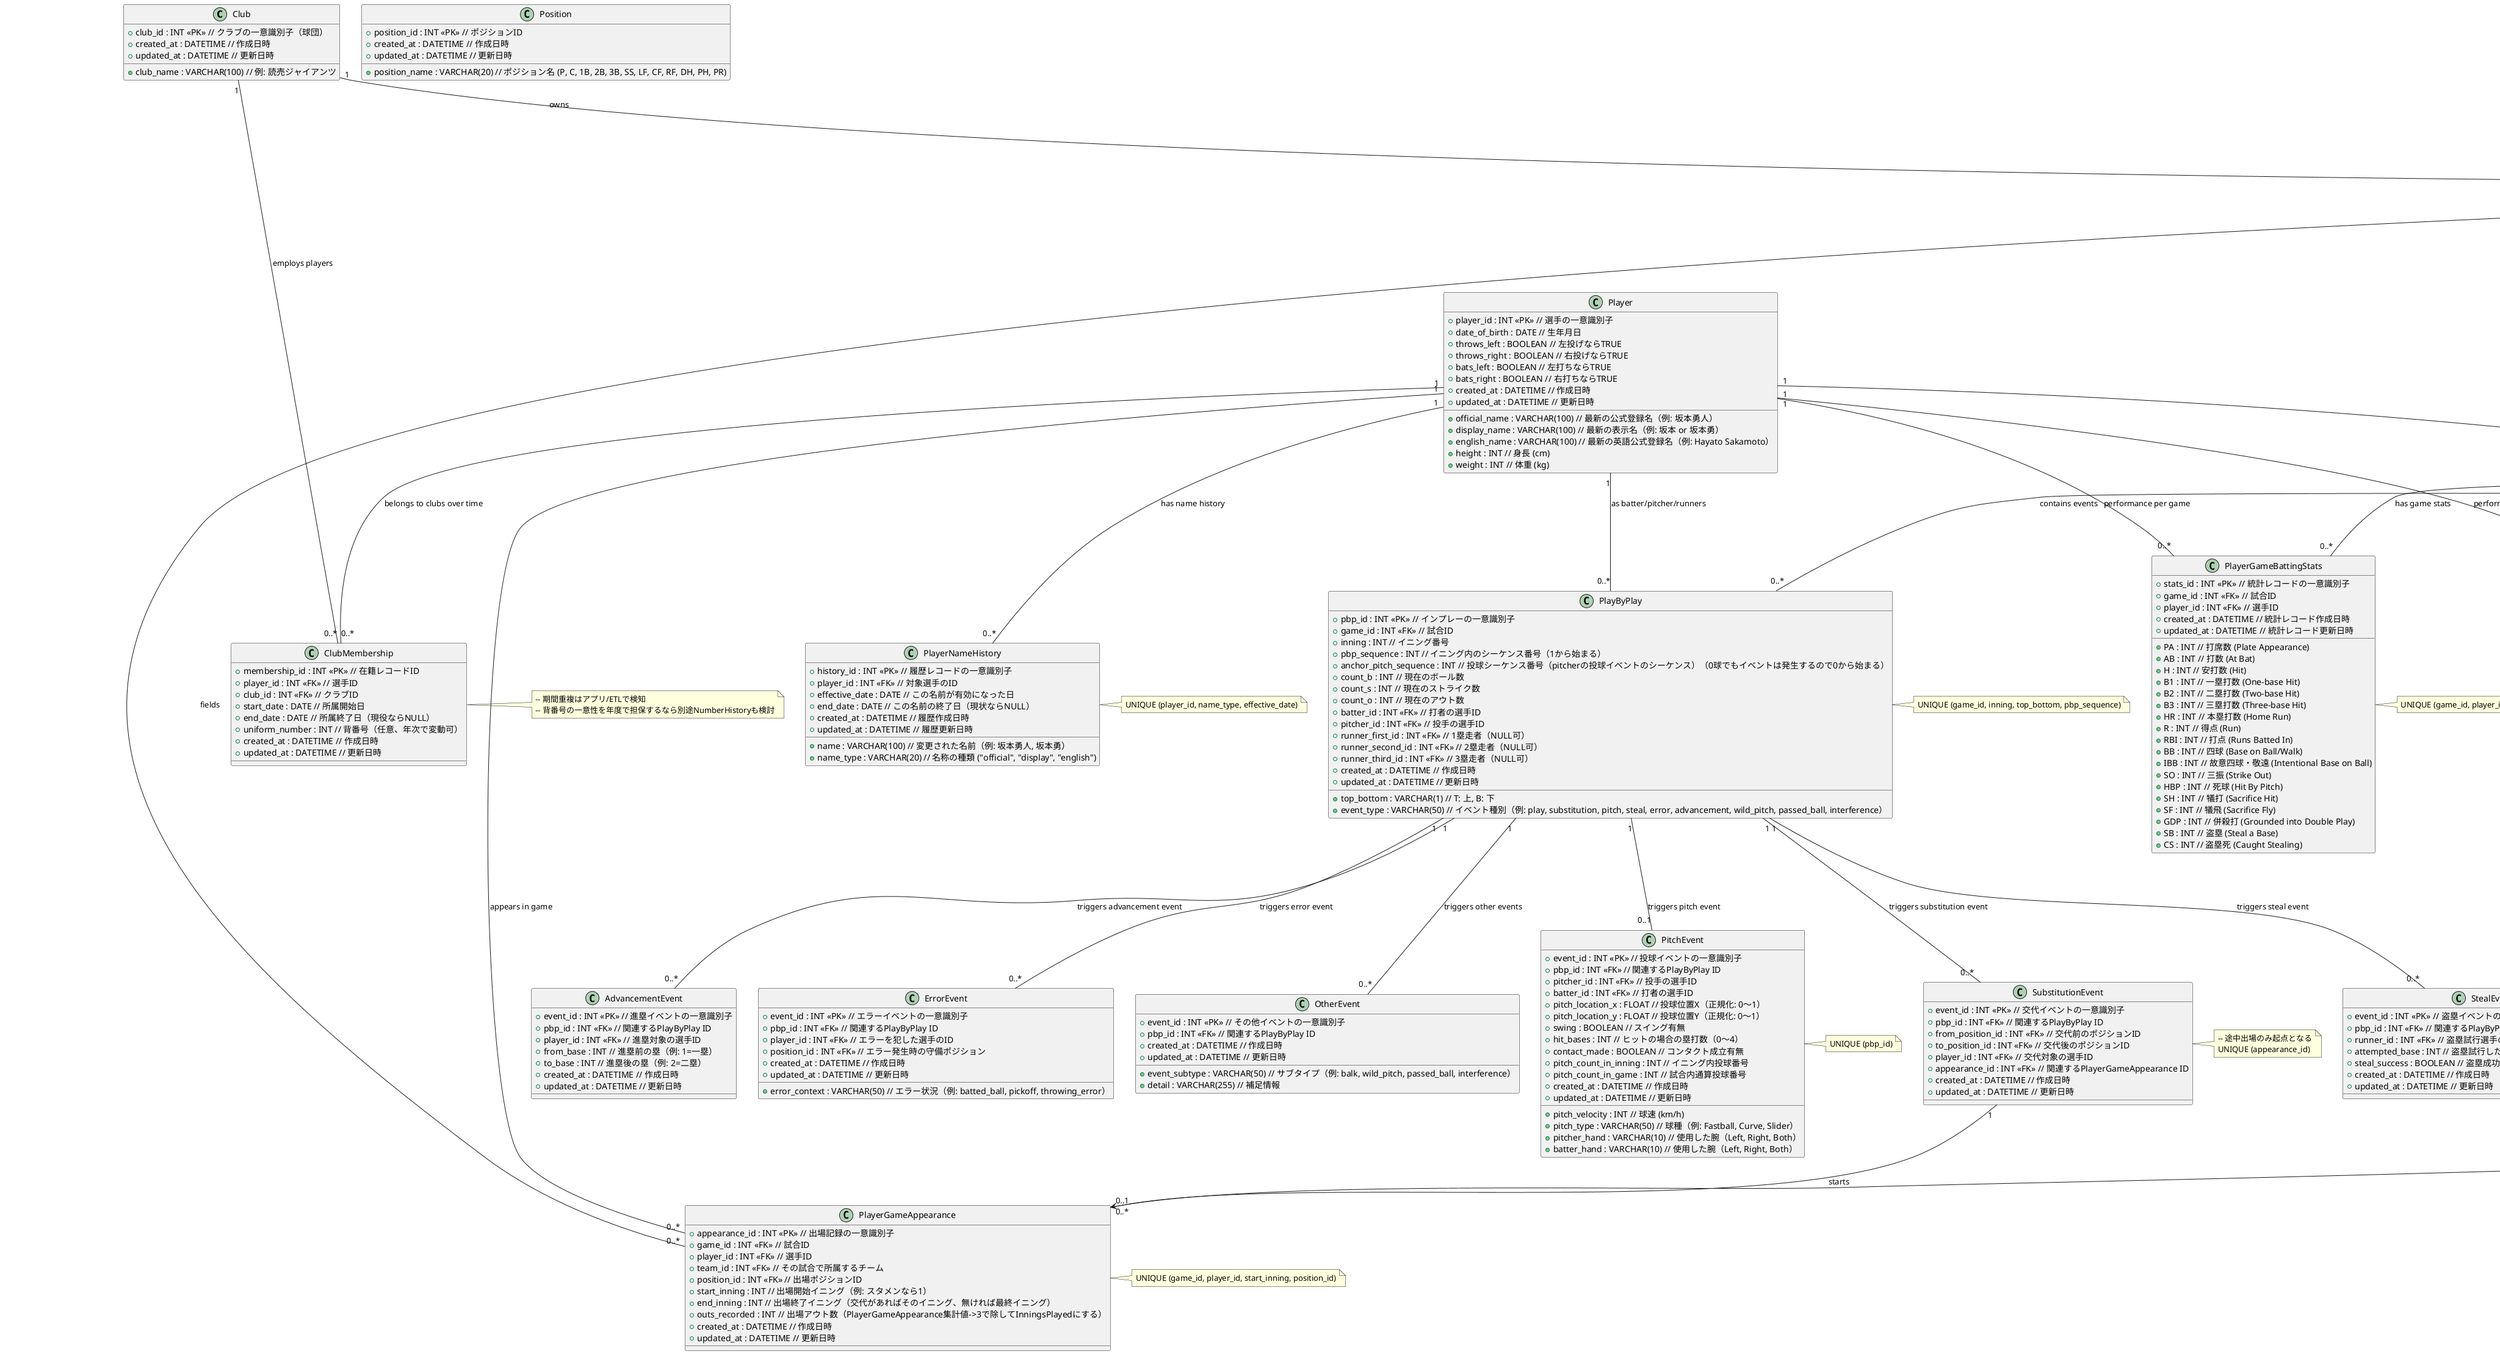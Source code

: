 @startuml schema
' ==========================
' チーム・球場・試合関連
' ==========================

' クラブ（親組織）：一軍/ファームの上位概念
class Club {
  + club_id : INT <<PK>> // クラブの一意識別子（球団）
  + club_name : VARCHAR(100) // 例: 読売ジャイアンツ
  + created_at : DATETIME // 作成日時
  + updated_at : DATETIME // 更新日時
}

' チーム（編成単位）：一軍/ファームなど
class Team {
  + team_id : INT <<PK>> // チームの一意識別子
  + club_id : INT <<FK>> // 所属クラブID
  + team_name : VARCHAR(100) // チーム名（例: 読売ジャイアンツ（一軍） など）
  + league : VARCHAR(50) // 所属リーグ（例：Central、Eastern など）
  + level : VARCHAR(20) // レベル（First, Farm など）
  + created_at : DATETIME // レコード作成日時
  + updated_at : DATETIME // 最終更新日時
}

Club "1" -- "0..*" Team : "owns"


' 球場テーブル：各球場の基本情報を管理
class Stadium {
  + stadium_id : INT <<PK>> // 球場の一意識別子
  + stadium_name : VARCHAR(100) // 球場名
  + is_dome : BOOLEAN // ドーム球場の場合TRUE
  + created_at : DATETIME // レコード作成日時
  + updated_at : DATETIME // 最終更新日時
}

' 試合カテゴリテーブル：試合種別（公式戦、ファーム、交流戦など）を管理
class GameCategory {
  + category_id : INT <<PK>> // カテゴリの一意識別子
  + category_name : VARCHAR(50) // 例: Official, Farm, Interleague, CS, JapanSeries, Open
  + created_at : DATETIME // 作成日時
  + updated_at : DATETIME // 更新日時
}

' 試合テーブル：各試合の詳細情報を管理
class Game {
  + game_id : INT <<PK>> // 試合の一意識別子
  + season_year : INT // シーズン年度（2月始まり）
  + game_date : DATE // 試合日
  + stadium_id : INT <<FK>> // 使用球場ID
  + home_team_id : INT <<FK>> // ホームチームID
  + away_team_id : INT <<FK>> // アウェイチームID
  + final_score_home : INT // ホームチーム最終得点
  + final_score_away : INT // アウェイチーム最終得点
  + status : VARCHAR(20) // 試合状態（scheduled, completed, cancelled）
  + is_nighter : BOOLEAN // ナイターかどうか(17時以降開始ならTRUE)
  + category_id : INT <<FK>> // 試合カテゴリID
  + source_yahoo_id : VARCHAR(20) // Yahoo!の試合ID(例：2021029801)
  + created_at : DATETIME // 作成日時
  + updated_at : DATETIME // 更新日時
}

Team "1" -- "0..*" Game : "hosts/visits"
Stadium "1" -- "0..*" Game : "hosts"
GameCategory "1" -- "0..*" Game : "categorizes"

' ==========================
' 選手・所属関連
' ==========================

' プレイヤーテーブル：各選手の最新の名前情報を管理
class Player {
  + player_id : INT <<PK>> // 選手の一意識別子
  + official_name : VARCHAR(100) // 最新の公式登録名（例: 坂本勇人）
  + display_name : VARCHAR(100) // 最新の表示名（例: 坂本 or 坂本勇）
  + english_name : VARCHAR(100) // 最新の英語公式登録名（例: Hayato Sakamoto）
  + date_of_birth : DATE // 生年月日
  + height : INT // 身長 (cm)
  + weight : INT // 体重 (kg)
  + throws_left : BOOLEAN // 左投げならTRUE
  + throws_right : BOOLEAN // 右投げならTRUE
  + bats_left : BOOLEAN // 左打ちならTRUE
  + bats_right : BOOLEAN // 右打ちならTRUE
  + created_at : DATETIME // 作成日時
  + updated_at : DATETIME // 更新日時
}

' PlayerNameHistoryテーブル：公式登録名・表示名の変更履歴を管理
class PlayerNameHistory {
  + history_id : INT <<PK>> // 履歴レコードの一意識別子
  + player_id : INT <<FK>> // 対象選手のID
  + name : VARCHAR(100) // 変更された名前（例: 坂本勇人, 坂本勇）
  + name_type : VARCHAR(20) // 名称の種類 ("official", "display", "english")
  + effective_date : DATE // この名前が有効になった日
  + end_date : DATE // この名前の終了日（現状ならNULL）
  + created_at : DATETIME // 履歴作成日時
  + updated_at : DATETIME // 履歴更新日時
}

' クラブ在籍（所属）履歴：選手はクラブに所属する（チームではなくクラブ）
class ClubMembership {
  + membership_id : INT <<PK>> // 在籍レコードID
  + player_id : INT <<FK>> // 選手ID
  + club_id : INT <<FK>> // クラブID
  + start_date : DATE // 所属開始日
  + end_date : DATE // 所属終了日（現役ならNULL）
  + uniform_number : INT // 背番号（任意、年次で変動可）
  + created_at : DATETIME // 作成日時
  + updated_at : DATETIME // 更新日時
}

Player "1" -- "0..*" ClubMembership : "belongs to clubs over time"
Club "1" -- "0..*" ClubMembership : "employs players"
Player "1" -- "0..*" PlayerNameHistory : "has name history"

' 出場状況テーブル：各試合での出場情報（スタメン・交代含む）
class PlayerGameAppearance {
  + appearance_id : INT <<PK>> // 出場記録の一意識別子
  + game_id : INT <<FK>> // 試合ID
  + player_id : INT <<FK>> // 選手ID
  + team_id : INT <<FK>> // その試合で所属するチーム
  + position_id : INT <<FK>> // 出場ポジションID
  + start_inning : INT // 出場開始イニング（例: スタメンなら1）
  + end_inning : INT // 出場終了イニング（交代があればそのイニング、無ければ最終イニング）
  + outs_recorded : INT // 出場アウト数（PlayerGameAppearance集計値->3で除してInningsPlayedにする）
  + created_at : DATETIME // 作成日時
  + updated_at : DATETIME // 更新日時
}

Team "1" -- "0..*" PlayerGameAppearance : "fields"
Game "1" -- "0..*" PlayerGameAppearance : "has appearance records"
Player "1" -- "0..*" PlayerGameAppearance : "appears in game"

' ==========================
' インプレー毎のイベント（PlayByPlay）
' ==========================
class PlayByPlay {
  + pbp_id : INT <<PK>> // インプレーの一意識別子
  + game_id : INT <<FK>> // 試合ID
  + inning : INT // イニング番号
  + top_bottom : VARCHAR(1) // T: 上, B: 下
  + pbp_sequence : INT // イニング内のシーケンス番号（1から始まる）
  + anchor_pitch_sequence : INT // 投球シーケンス番号（pitcherの投球イベントのシーケンス）（0球でもイベントは発生するので0から始まる）
  + count_b : INT // 現在のボール数
  + count_s : INT // 現在のストライク数
  + count_o : INT // 現在のアウト数
  + batter_id : INT <<FK>> // 打者の選手ID
  + pitcher_id : INT <<FK>> // 投手の選手ID
  + runner_first_id : INT <<FK>> // 1塁走者（NULL可）
  + runner_second_id : INT <<FK>> // 2塁走者（NULL可）
  + runner_third_id : INT <<FK>> // 3塁走者（NULL可）
  + event_type : VARCHAR(50) // イベント種別（例: play, substitution, pitch, steal, error, advancement, wild_pitch, passed_ball, interference）
  + created_at : DATETIME // 作成日時
  + updated_at : DATETIME // 更新日時
}

Game "1" -- "0..*" PlayByPlay : "contains events"
Player "1" -- "0..*" PlayByPlay : "as batter/pitcher/runners"

' ==========================
' 各イベントテーブル
' ==========================
class PitchEvent {
  + event_id : INT <<PK>> // 投球イベントの一意識別子
  + pbp_id : INT <<FK>> // 関連するPlayByPlay ID
  + pitcher_id : INT <<FK>> // 投手の選手ID
  + batter_id : INT <<FK>> // 打者の選手ID
  + pitch_velocity : INT // 球速 (km/h)
  + pitch_type : VARCHAR(50) // 球種（例: Fastball, Curve, Slider）
  + pitch_location_x : FLOAT // 投球位置X（正規化: 0～1）
  + pitch_location_y : FLOAT // 投球位置Y（正規化: 0～1）
  + swing : BOOLEAN // スイング有無
  + hit_bases : INT // ヒットの場合の塁打数（0～4）
  + contact_made : BOOLEAN // コンタクト成立有無
  + pitcher_hand : VARCHAR(10) // 使用した腕（Left, Right, Both）
  + batter_hand : VARCHAR(10) // 使用した腕（Left, Right, Both）
  + pitch_count_in_inning : INT // イニング内投球番号
  + pitch_count_in_game : INT // 試合内通算投球番号
  + created_at : DATETIME // 作成日時
  + updated_at : DATETIME // 更新日時
}

' PBP 1件につき PitchEvent は最大1（非投球PBPの場合は0）
PlayByPlay "1" -- "0..1" PitchEvent : "triggers pitch event"

class StealEvent {
  + event_id : INT <<PK>> // 盗塁イベントの一意識別子
  + pbp_id : INT <<FK>> // 関連するPlayByPlay ID
  + runner_id : INT <<FK>> // 盗塁試行選手のID
  + attempted_base : INT // 盗塁試行した塁（2=二塁, 3=三塁, 4=本塁）
  + steal_success : BOOLEAN // 盗塁成功ならTRUE
  + created_at : DATETIME // 作成日時
  + updated_at : DATETIME // 更新日時
}

PlayByPlay "1" -- "0..*" StealEvent : "triggers steal event"

class SubstitutionEvent {
  + event_id : INT <<PK>> // 交代イベントの一意識別子
  + pbp_id : INT <<FK>> // 関連するPlayByPlay ID
  + from_position_id : INT <<FK>> // 交代前のポジションID
  + to_position_id : INT <<FK>> // 交代後のポジションID
  + player_id : INT <<FK>> // 交代対象の選手ID
  + appearance_id : INT <<FK>> // 関連するPlayerGameAppearance ID
  + created_at : DATETIME // 作成日時
  + updated_at : DATETIME // 更新日時
}
' 途中出場のみ：イベント1件が“新規appearance”を起動
PlayByPlay "1" -- "0..*" SubstitutionEvent : "triggers substitution event"
SubstitutionEvent "1" --> "0..1" PlayerGameAppearance : "starts"

class AdvancementEvent {
  + event_id : INT <<PK>> // 進塁イベントの一意識別子
  + pbp_id : INT <<FK>> // 関連するPlayByPlay ID
  + player_id : INT <<FK>> // 進塁対象の選手ID
  + from_base : INT // 進塁前の塁（例: 1=一塁）
  + to_base : INT // 進塁後の塁（例: 2=二塁）
  + created_at : DATETIME // 作成日時
  + updated_at : DATETIME // 更新日時
}

PlayByPlay "1" -- "0..*" AdvancementEvent : "triggers advancement event"

class ErrorEvent {
  + event_id : INT <<PK>> // エラーイベントの一意識別子
  + pbp_id : INT <<FK>> // 関連するPlayByPlay ID
  + player_id : INT <<FK>> // エラーを犯した選手のID
  + position_id : INT <<FK>> // エラー発生時の守備ポジション
  + error_context : VARCHAR(50) // エラー状況（例: batted_ball, pickoff, throwing_error）
  + created_at : DATETIME // 作成日時
  + updated_at : DATETIME // 更新日時
}

PlayByPlay "1" -- "0..*" ErrorEvent : "triggers error event"

class OtherEvent {
  + event_id : INT <<PK>> // その他イベントの一意識別子
  + pbp_id : INT <<FK>> // 関連するPlayByPlay ID
  + event_subtype : VARCHAR(50) // サブタイプ（例: balk, wild_pitch, passed_ball, interference）
  + detail : VARCHAR(255) // 補足情報
  + created_at : DATETIME // 作成日時
  + updated_at : DATETIME // 更新日時
}

PlayByPlay "1" -- "0..*" OtherEvent : "triggers other events"

' ==========================
' 個人成績テーブル：試合単位（打撃・投手・守備）の統計
' ==========================
class PlayerGameBattingStats {
  + stats_id : INT <<PK>> // 統計レコードの一意識別子
  + game_id : INT <<FK>> // 試合ID
  + player_id : INT <<FK>> // 選手ID
  + PA : INT // 打席数 (Plate Appearance)
  + AB : INT // 打数 (At Bat)
  + H : INT // 安打数 (Hit)
  + B1 : INT // 一塁打数 (One-base Hit)
  + B2 : INT // 二塁打数 (Two-base Hit)
  + B3 : INT // 三塁打数 (Three-base Hit)
  + HR : INT // 本塁打数 (Home Run)
  + R : INT // 得点 (Run)
  + RBI : INT // 打点 (Runs Batted In)
  + BB : INT // 四球 (Base on Ball/Walk)
  + IBB : INT // 故意四球・敬遠 (Intentional Base on Ball)
  + SO : INT // 三振 (Strike Out)
  + HBP : INT // 死球 (Hit By Pitch)
  + SH : INT // 犠打 (Sacrifice Hit)
  + SF : INT // 犠飛 (Sacrifice Fly)
  + GDP : INT // 併殺打 (Grounded into Double Play)
  + SB : INT // 盗塁 (Steal a Base)
  + CS : INT // 盗塁死 (Caught Stealing)
  + created_at : DATETIME // 統計レコード作成日時
  + updated_at : DATETIME // 統計レコード更新日時
}

Game "1" -- "0..*" PlayerGameBattingStats : "has game stats"
Player "1" -- "0..*" PlayerGameBattingStats : "performance per game"

class PlayerGamePitchingStats {
  + stats_id : INT <<PK>> // 統計レコードの一意識別子
  + game_id : INT <<FK>> // 試合ID
  + player_id : INT <<FK>> // 選手ID
  + W : INT // 勝利 (Win) 0 or 1
  + L : INT // 敗戦 (Lose) 0 or 1
  + G : INT // 登板 (Game) 0 or 1
  + GS : INT // 先発登板 (Games Started) 0 or 1
  + CG : INT // 完投 (Complete Game) 0 or 1
  + ShO : INT // 完封 (Shutout) 0 or 1
  + SV : INT // セーブ数 (Save) 0 or 1
  + HLD : INT // ホールド数 (Hold) 0 or 1
  + outs_recorded : INT // 出場アウト数（PlayerGameAppearance集計値->3で除してInningsPlayedにする）
  + TBF : INT // 対戦打者数 (Total Batters Faced)
  + H : INT // 被安打数 (Hits Allowed)
  + R : INT // 失点 (Runs Allowed)
  + ER : INT // 自責点 (Earned Runs)
  + HR : INT // 被本塁打数 (Home Runs Allowed)
  + BB : INT // 与四球数 (Walks and Given)
  + IBB : INT // 故意四球・敬遠数 (Intentional Base on Ball Given)
  + HBP : INT // 与死球数 (Hit By Pitch given)
  + WP : INT // ワイルドピッチ数 (Wild Pitch)
  + BK : INT // ボーク数 (Balk)
  + SO : INT // 奪三振 (Strikeout)
  + SB : INT // 許盗塁 (Stolen Base Allowed)
  + CS : INT // 盗塁刺 (Caught Stealing)
  + Pitches : INT // 投球数 (Total Pitches)
  + created_at : DATETIME // 統計レコード作成日時
  + updated_at : DATETIME // 統計レコード更新日時
}

Game "1" -- "0..*" PlayerGamePitchingStats : "has game stats"
Player "1" -- "0..*" PlayerGamePitchingStats : "performance per game"

class PlayerGameFieldingStats {
  + stats_id : INT <<PK>> // 統計レコードの一意識別子
  + game_id : INT <<FK>> // 試合ID
  + player_id : INT <<FK>> // 選手ID
  + G : INT // 試合数 (Games)
  + GS : INT // 先発出場 (Games Started)
  + outs_recorded : INT // 出場アウト数（PlayerGameAppearance集計値->3で除してInningsPlayedにする）
  + E : INT // 失策 (Errors)
  + SB : INT // 許盗塁 (Stolen Base Allowed) 捕手
  + CS : INT // 盗塁刺 (Caught Stealing) 捕手
  + WP : INT // 暴投・ワイルドピッチ (Wild Pitch) 捕手
  + PB : INT // 捕逸・パスボール (Passed Ball) 捕手
  + created_at : DATETIME // 統計レコード作成日時
  + updated_at : DATETIME // 統計レコード更新日時
}

Game "1" -- "0..*" PlayerGameFieldingStats : "has game stats"
Player "1" -- "0..*" PlayerGameFieldingStats : "performance per game"

' ==========================
' チーム成績テーブル：試合単位（打撃・投手・守備）の統計
' ==========================

class TeamGameBattingStats {
  + stats_id : INT <<PK>> // 統計レコードの一意識別子
  + game_id : INT <<FK>> // 試合ID
  + team_id : INT <<FK>> // チームID
  + PA : INT // 打席数 (Plate Appearance)
  + AB : INT // 打数 (At Bat)
  + H : INT // 安打数 (Hit)
  + B1 : INT // 一塁打数 (One-base Hit)
  + B2 : INT // 二塁打数 (Two-base Hit)
  + B3 : INT // 三塁打数 (Three-base Hit)
  + HR : INT // 本塁打数 (Home Run)
  + R : INT // 得点 (Run)
  + RBI : INT // 打点 (Runs Batted In)
  + BB : INT // 四球 (Base on Ball/Walk)
  + IBB : INT // 故意四球・敬遠 (Intentional Base on Ball)
  + SO : INT // 三振 (Strike Out)
  + HBP : INT // 死球 (Hit By Pitch)
  + SH : INT // 犠打 (Sacrifice Hit)
  + SF : INT // 犠飛 (Sacrifice Fly)
  + GDP : INT // 併殺打 (Grounded into Double Play)
  + SB : INT // 盗塁 (Steal a Base)
  + CS : INT // 盗塁死 (Caught Stealing)
  + created_at : DATETIME // 統計レコード作成日時
  + updated_at : DATETIME // 統計レコード更新日時
}

Game "1" -- "0..*" TeamGameBattingStats : "has game stats"
Team "1" -- "0..*" TeamGameBattingStats : "performance per game"

class TeamGamePitchingStats {
  + stats_id : INT <<PK>> // 統計レコードの一意識別子
  + game_id : INT <<FK>> // 試合ID
  + team_id : INT <<FK>> // チームID
  + W : INT // 勝利 (Win) 0 or 1
  + L : INT // 敗戦 (Lose) 0 or 1
  + G : INT // 試合数 (Game)
  + CG : INT // 完投 (Complete Game) 0 or 1
  + ShO : INT // 完封 (Shutout) 0 or 1
  + SV : INT // セーブ数 (Save) 0 or 1
  + HLD : INT // ホールド数 (Hold) 0 or 1
  + outs_recorded : INT // 出場アウト数（PlayerGameAppearance集計値->3で除してInningsPlayedにする）
  + TBF : INT // 対戦打者数 (Total Batters Faced)
  + H : INT // 被安打数 (Hits Allowed)
  + R : INT // 失点 (Runs Allowed)
  + ER : INT // 自責点 (Earned Runs)
  + HR : INT // 被本塁打数 (Home Runs Allowed)
  + BB : INT // 与四球数 (Walks and Given)
  + IBB : INT // 故意四球・敬遠数 (Intentional Base on Ball Given)
  + HBP : INT // 与死球数 (Hit By Pitch given)
  + WP : INT // ワイルドピッチ数 (Wild Pitch)
  + BK : INT // ボーク数 (Balk)
  + SO : INT // 奪三振 (Strikeout)
  + SB : INT // 許盗塁 (Stolen Base Allowed)
  + CS : INT // 盗塁刺 (Caught Stealing)
  + created_at : DATETIME // 統計レコード作成日時
  + updated_at : DATETIME // 統計レコード更新日時
}

Game "1" -- "0..*" TeamGamePitchingStats : "has game stats"
Team "1" -- "0..*" TeamGamePitchingStats : "performance per game"

class TeamGameFieldingStats {
  + stats_id : INT <<PK>> // 統計レコードの一意識別子
  + game_id : INT <<FK>> // 試合ID
  + team_id : INT <<FK>> // チームID
  + G : INT // 試合数 (Game)
  + E : INT // 失策 (Errors)
  + SB : INT // 許盗塁 (Stolen Base Allowed)
  + CS : INT // 盗塁刺 (Caught Stealing)
  + WP : INT // 暴投・ワイルドピッチ (Wild Pitch)
  + PB : INT // 捕逸・パスボール (Passed Ball)
  + created_at : DATETIME // 統計レコード作成日時
  + updated_at : DATETIME // 統計レコード更新日時
}

Game "1" -- "0..*" TeamGameFieldingStats : "has game stats"
Team "1" -- "0..*" TeamGameFieldingStats : "performance per game"

' ==========================
' ポジションテーブル
' ==========================

class Position {
  + position_id : INT <<PK>> // ポジションID
  + position_name : VARCHAR(20) // ポジション名 (P, C, 1B, 2B, 3B, SS, LF, CF, RF, DH, PH, PR)
  + created_at : DATETIME // 作成日時
  + updated_at : DATETIME // 更新日時
}


' ==========================
' UNIQUE 制約（複合）は note で明示
' ==========================

' PBPの通番（試合内での一意性を担保）
note right of PlayByPlay
  UNIQUE (game_id, inning, top_bottom, pbp_sequence)
end note

' 個人成績は試合×選手、試合×チームで一意
note right of PlayerGameBattingStats
  UNIQUE (game_id, player_id)
end note

note right of PlayerGamePitchingStats
  UNIQUE (game_id, player_id)
end note

note right of PlayerGameFieldingStats
  UNIQUE (game_id, player_id)
end note

note right of TeamGameBattingStats
  UNIQUE (game_id, team_id)
end note

note right of TeamGamePitchingStats
  UNIQUE (game_id, team_id)
end note

note right of TeamGameFieldingStats
  UNIQUE (game_id, team_id)
end note

' 名前履歴は (player_id, name_type, effective_date) で一意
note right of PlayerNameHistory
  UNIQUE (player_id, name_type, effective_date)
end note

' クラブ在籍は期間重複をアプリ/ETLで検知（DBでの範囲制約は困難）
note right of ClubMembership
  -- 期間重複はアプリ/ETLで検知
  -- 背番号の一意性を年度で担保するなら別途NumberHistoryも検討
end note

' PitchEvent は PBP 1件に最大1（FKに UNIQUE を張ると堅い）
note right of PitchEvent
  UNIQUE (pbp_id)
end note

' 出場記録の重複防止（同一試合・同一選手・同一開始イニング・同一ポジションで一意）
note right of PlayerGameAppearance
  UNIQUE (game_id, player_id, start_inning, position_id)
end note

note right of SubstitutionEvent
  -- 途中出場のみ起点となる
  UNIQUE (appearance_id)
end note

@enduml